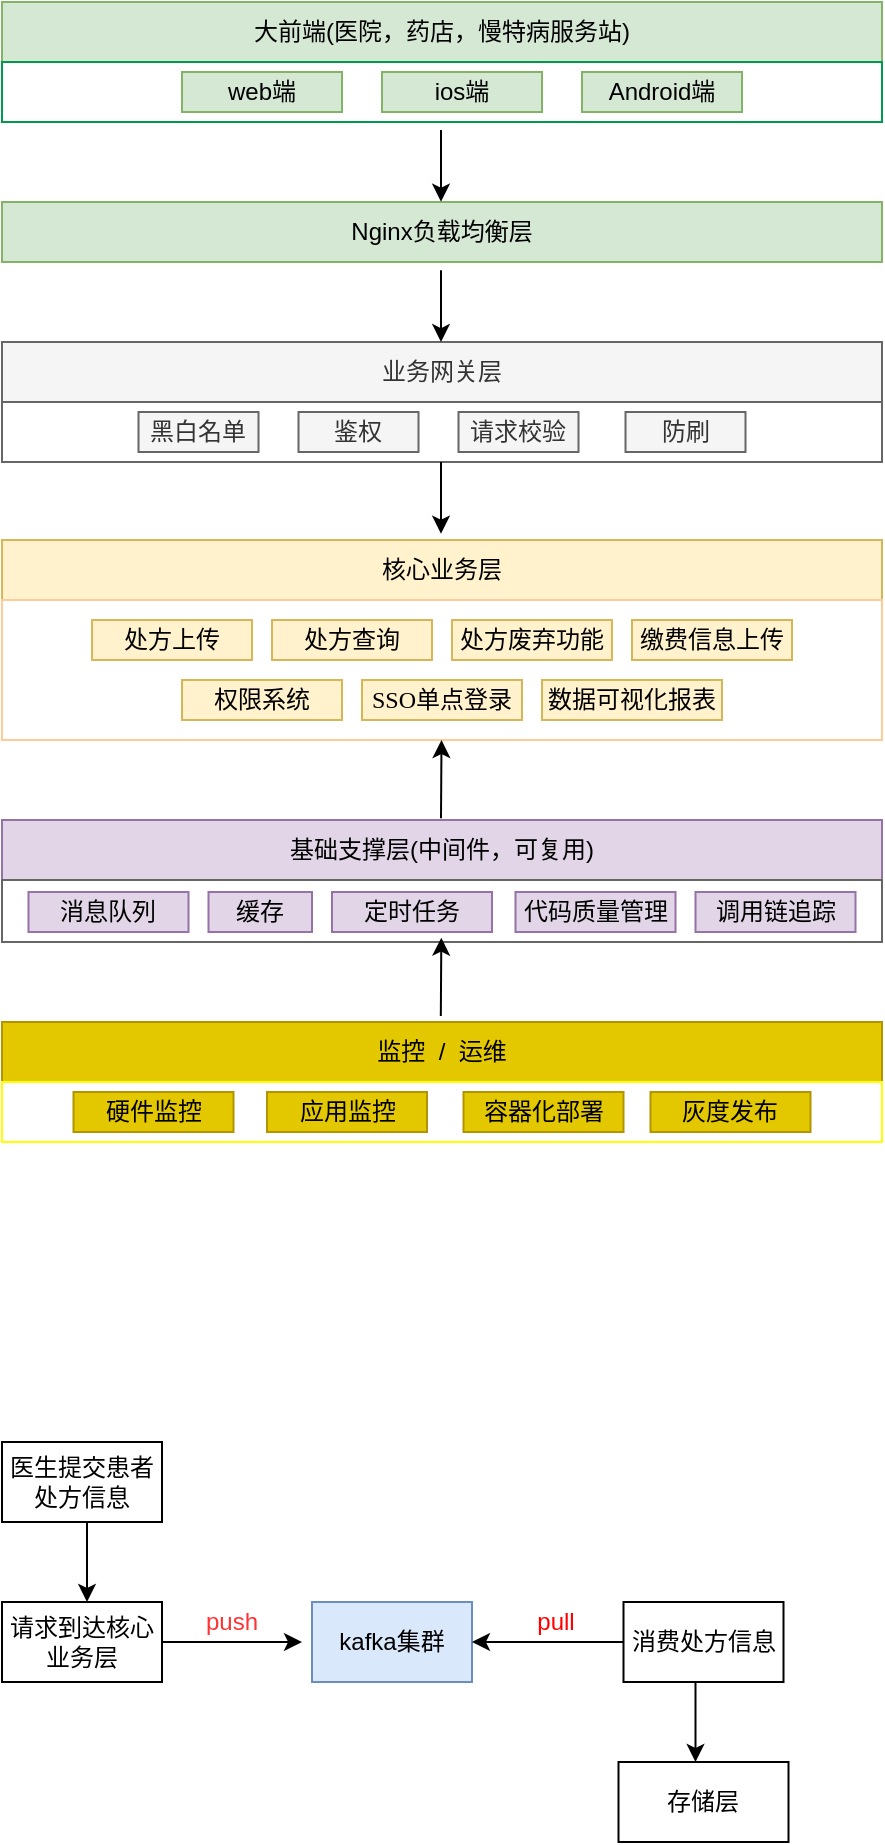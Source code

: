 <mxfile version="13.4.2" type="github">
  <diagram id="K841JQn34HRRrsSOSrEb" name="Page-1">
    <mxGraphModel dx="868" dy="482" grid="1" gridSize="10" guides="1" tooltips="1" connect="1" arrows="1" fold="1" page="1" pageScale="1" pageWidth="827" pageHeight="1169" math="0" shadow="0">
      <root>
        <mxCell id="0" />
        <mxCell id="1" parent="0" />
        <mxCell id="8TcAFzx-M_xFQQ5Gom9a-20" value="" style="rounded=0;whiteSpace=wrap;html=1;strokeColor=#666666;" parent="1" vertex="1">
          <mxGeometry x="160" y="280" width="440" height="30" as="geometry" />
        </mxCell>
        <mxCell id="8TcAFzx-M_xFQQ5Gom9a-1" value="大前端(医院，药店，慢特病服务站)" style="rounded=0;whiteSpace=wrap;html=1;fillColor=#d5e8d4;strokeColor=#82b366;" parent="1" vertex="1">
          <mxGeometry x="160" y="80" width="440" height="30" as="geometry" />
        </mxCell>
        <mxCell id="8TcAFzx-M_xFQQ5Gom9a-2" value="" style="rounded=0;whiteSpace=wrap;html=1;strokeColor=#00994D;" parent="1" vertex="1">
          <mxGeometry x="160" y="110" width="440" height="30" as="geometry" />
        </mxCell>
        <mxCell id="8TcAFzx-M_xFQQ5Gom9a-3" value="web端" style="rounded=0;whiteSpace=wrap;html=1;fillColor=#d5e8d4;strokeColor=#82b366;" parent="1" vertex="1">
          <mxGeometry x="250" y="115" width="80" height="20" as="geometry" />
        </mxCell>
        <mxCell id="8TcAFzx-M_xFQQ5Gom9a-4" value="ios端" style="rounded=0;whiteSpace=wrap;html=1;fillColor=#d5e8d4;strokeColor=#82b366;" parent="1" vertex="1">
          <mxGeometry x="350" y="115" width="80" height="20" as="geometry" />
        </mxCell>
        <mxCell id="8TcAFzx-M_xFQQ5Gom9a-6" value="Android端" style="rounded=0;whiteSpace=wrap;html=1;fillColor=#d5e8d4;strokeColor=#82b366;" parent="1" vertex="1">
          <mxGeometry x="450" y="115" width="80" height="20" as="geometry" />
        </mxCell>
        <mxCell id="8TcAFzx-M_xFQQ5Gom9a-8" value="Nginx负载均衡层" style="rounded=0;whiteSpace=wrap;html=1;fillColor=#d5e8d4;strokeColor=#82b366;" parent="1" vertex="1">
          <mxGeometry x="160" y="180" width="440" height="30" as="geometry" />
        </mxCell>
        <mxCell id="8TcAFzx-M_xFQQ5Gom9a-9" value="业务网关层" style="rounded=0;whiteSpace=wrap;html=1;fillColor=#f5f5f5;strokeColor=#666666;fontColor=#333333;" parent="1" vertex="1">
          <mxGeometry x="160" y="250" width="440" height="30" as="geometry" />
        </mxCell>
        <mxCell id="8TcAFzx-M_xFQQ5Gom9a-15" value="" style="endArrow=classic;html=1;" parent="1" edge="1">
          <mxGeometry width="50" height="50" relative="1" as="geometry">
            <mxPoint x="379.5" y="144" as="sourcePoint" />
            <mxPoint x="379.5" y="179.833" as="targetPoint" />
          </mxGeometry>
        </mxCell>
        <mxCell id="8TcAFzx-M_xFQQ5Gom9a-16" value="" style="endArrow=classic;html=1;" parent="1" edge="1">
          <mxGeometry width="50" height="50" relative="1" as="geometry">
            <mxPoint x="379.5" y="214.17" as="sourcePoint" />
            <mxPoint x="379.5" y="250.003" as="targetPoint" />
          </mxGeometry>
        </mxCell>
        <mxCell id="8TcAFzx-M_xFQQ5Gom9a-18" value="黑白名单" style="rounded=0;whiteSpace=wrap;html=1;fillColor=#f5f5f5;strokeColor=#666666;fontColor=#333333;" parent="1" vertex="1">
          <mxGeometry x="228.25" y="285" width="60" height="20" as="geometry" />
        </mxCell>
        <mxCell id="8TcAFzx-M_xFQQ5Gom9a-19" value="鉴权" style="rounded=0;whiteSpace=wrap;html=1;fillColor=#f5f5f5;strokeColor=#666666;fontColor=#333333;" parent="1" vertex="1">
          <mxGeometry x="308.25" y="285" width="60" height="20" as="geometry" />
        </mxCell>
        <mxCell id="8TcAFzx-M_xFQQ5Gom9a-21" value="防刷" style="rounded=0;whiteSpace=wrap;html=1;fillColor=#f5f5f5;strokeColor=#666666;fontColor=#333333;" parent="1" vertex="1">
          <mxGeometry x="471.75" y="285" width="60" height="20" as="geometry" />
        </mxCell>
        <mxCell id="8TcAFzx-M_xFQQ5Gom9a-22" value="请求校验" style="rounded=0;whiteSpace=wrap;html=1;fillColor=#f5f5f5;strokeColor=#666666;fontColor=#333333;" parent="1" vertex="1">
          <mxGeometry x="388.25" y="285" width="60" height="20" as="geometry" />
        </mxCell>
        <mxCell id="8TcAFzx-M_xFQQ5Gom9a-24" value="核心业务层" style="rounded=0;whiteSpace=wrap;html=1;fillColor=#fff2cc;strokeColor=#d6b656;" parent="1" vertex="1">
          <mxGeometry x="160" y="349" width="440" height="30" as="geometry" />
        </mxCell>
        <mxCell id="8TcAFzx-M_xFQQ5Gom9a-25" value="基础支撑层(中间件，可复用)" style="rounded=0;whiteSpace=wrap;html=1;fillColor=#e1d5e7;strokeColor=#9673a6;" parent="1" vertex="1">
          <mxGeometry x="160" y="489.0" width="440" height="30" as="geometry" />
        </mxCell>
        <mxCell id="8TcAFzx-M_xFQQ5Gom9a-26" value="" style="rounded=0;whiteSpace=wrap;html=1;strokeColor=#FFCC99;" parent="1" vertex="1">
          <mxGeometry x="160" y="379" width="440" height="70" as="geometry" />
        </mxCell>
        <mxCell id="8TcAFzx-M_xFQQ5Gom9a-27" value="&lt;p class=&quot;MsoNormal&quot;&gt;&lt;font face=&quot;等线&quot; style=&quot;font-size: 12px&quot;&gt;处方上传&lt;/font&gt;&lt;/p&gt;" style="rounded=0;whiteSpace=wrap;html=1;fillColor=#fff2cc;strokeColor=#d6b656;" parent="1" vertex="1">
          <mxGeometry x="205" y="389" width="80" height="20" as="geometry" />
        </mxCell>
        <mxCell id="8TcAFzx-M_xFQQ5Gom9a-28" value="&lt;p class=&quot;MsoNormal&quot;&gt;&lt;font face=&quot;等线&quot; style=&quot;font-size: 12px&quot;&gt;处方查询&lt;/font&gt;&lt;/p&gt;" style="rounded=0;whiteSpace=wrap;html=1;fillColor=#fff2cc;strokeColor=#d6b656;" parent="1" vertex="1">
          <mxGeometry x="295" y="389" width="80" height="20" as="geometry" />
        </mxCell>
        <mxCell id="8TcAFzx-M_xFQQ5Gom9a-29" value="&lt;p class=&quot;MsoNormal&quot;&gt;&lt;font face=&quot;等线&quot; style=&quot;font-size: 12px&quot;&gt;处方废弃功能&lt;/font&gt;&lt;/p&gt;" style="rounded=0;whiteSpace=wrap;html=1;fillColor=#fff2cc;strokeColor=#d6b656;" parent="1" vertex="1">
          <mxGeometry x="385" y="389" width="80" height="20" as="geometry" />
        </mxCell>
        <mxCell id="8TcAFzx-M_xFQQ5Gom9a-30" value="&lt;p class=&quot;MsoNormal&quot;&gt;&lt;font face=&quot;等线&quot; style=&quot;font-size: 12px&quot;&gt;缴费信息上传&lt;/font&gt;&lt;/p&gt;" style="rounded=0;whiteSpace=wrap;html=1;fillColor=#fff2cc;strokeColor=#d6b656;" parent="1" vertex="1">
          <mxGeometry x="475" y="389" width="80" height="20" as="geometry" />
        </mxCell>
        <mxCell id="8TcAFzx-M_xFQQ5Gom9a-31" value="&lt;p class=&quot;MsoNormal&quot;&gt;&lt;font face=&quot;等线&quot; style=&quot;font-size: 12px&quot;&gt;权限系统&lt;/font&gt;&lt;/p&gt;" style="rounded=0;whiteSpace=wrap;html=1;fillColor=#fff2cc;strokeColor=#d6b656;" parent="1" vertex="1">
          <mxGeometry x="250" y="419" width="80" height="20" as="geometry" />
        </mxCell>
        <mxCell id="8TcAFzx-M_xFQQ5Gom9a-32" value="&lt;p class=&quot;MsoNormal&quot;&gt;&lt;font face=&quot;等线&quot; style=&quot;font-size: 12px&quot;&gt;SSO单点登录&lt;/font&gt;&lt;/p&gt;" style="rounded=0;whiteSpace=wrap;html=1;fillColor=#fff2cc;strokeColor=#d6b656;" parent="1" vertex="1">
          <mxGeometry x="340" y="419" width="80" height="20" as="geometry" />
        </mxCell>
        <mxCell id="8TcAFzx-M_xFQQ5Gom9a-33" value="&lt;p class=&quot;MsoNormal&quot;&gt;&lt;font face=&quot;等线&quot; style=&quot;font-size: 12px&quot;&gt;数据可视化报表&lt;/font&gt;&lt;/p&gt;" style="rounded=0;whiteSpace=wrap;html=1;fillColor=#fff2cc;strokeColor=#d6b656;" parent="1" vertex="1">
          <mxGeometry x="430" y="419" width="90" height="20" as="geometry" />
        </mxCell>
        <mxCell id="8TcAFzx-M_xFQQ5Gom9a-37" value="" style="endArrow=classic;html=1;" parent="1" edge="1">
          <mxGeometry width="50" height="50" relative="1" as="geometry">
            <mxPoint x="379.5" y="310.0" as="sourcePoint" />
            <mxPoint x="379.5" y="345.833" as="targetPoint" />
          </mxGeometry>
        </mxCell>
        <mxCell id="8TcAFzx-M_xFQQ5Gom9a-40" value="" style="rounded=0;whiteSpace=wrap;html=1;strokeColor=#666666;" parent="1" vertex="1">
          <mxGeometry x="160" y="519" width="440" height="31" as="geometry" />
        </mxCell>
        <mxCell id="8TcAFzx-M_xFQQ5Gom9a-41" value="&lt;p class=&quot;MsoNormal&quot;&gt;&lt;font face=&quot;等线&quot; style=&quot;font-size: 12px&quot;&gt;消息队列&lt;/font&gt;&lt;/p&gt;" style="rounded=0;whiteSpace=wrap;html=1;fillColor=#e1d5e7;strokeColor=#9673a6;" parent="1" vertex="1">
          <mxGeometry x="173.25" y="525" width="80" height="20" as="geometry" />
        </mxCell>
        <mxCell id="8TcAFzx-M_xFQQ5Gom9a-42" value="&lt;p class=&quot;MsoNormal&quot;&gt;&lt;font face=&quot;等线&quot; style=&quot;font-size: 12px&quot;&gt;缓存&lt;/font&gt;&lt;/p&gt;" style="rounded=0;whiteSpace=wrap;html=1;fillColor=#e1d5e7;strokeColor=#9673a6;" parent="1" vertex="1">
          <mxGeometry x="263.25" y="525" width="51.75" height="20" as="geometry" />
        </mxCell>
        <mxCell id="8TcAFzx-M_xFQQ5Gom9a-43" value="&lt;p class=&quot;MsoNormal&quot;&gt;&lt;font face=&quot;等线&quot; style=&quot;font-size: 12px&quot;&gt;定时任务&lt;/font&gt;&lt;/p&gt;" style="rounded=0;whiteSpace=wrap;html=1;fillColor=#e1d5e7;strokeColor=#9673a6;" parent="1" vertex="1">
          <mxGeometry x="325" y="525" width="80" height="20" as="geometry" />
        </mxCell>
        <mxCell id="8TcAFzx-M_xFQQ5Gom9a-44" value="&lt;p class=&quot;MsoNormal&quot;&gt;&lt;font face=&quot;等线&quot; style=&quot;font-size: 12px&quot;&gt;代码质量管理&lt;/font&gt;&lt;/p&gt;" style="rounded=0;whiteSpace=wrap;html=1;fillColor=#e1d5e7;strokeColor=#9673a6;" parent="1" vertex="1">
          <mxGeometry x="416.75" y="525" width="80" height="20" as="geometry" />
        </mxCell>
        <mxCell id="8TcAFzx-M_xFQQ5Gom9a-46" value="&lt;p class=&quot;MsoNormal&quot;&gt;&lt;font face=&quot;等线&quot; style=&quot;font-size: 12px&quot;&gt;调用链追踪&lt;/font&gt;&lt;/p&gt;" style="rounded=0;whiteSpace=wrap;html=1;fillColor=#e1d5e7;strokeColor=#9673a6;" parent="1" vertex="1">
          <mxGeometry x="506.75" y="525" width="80" height="20" as="geometry" />
        </mxCell>
        <mxCell id="8TcAFzx-M_xFQQ5Gom9a-47" value="" style="endArrow=classic;html=1;" parent="1" edge="1">
          <mxGeometry width="50" height="50" relative="1" as="geometry">
            <mxPoint x="379.5" y="488.17" as="sourcePoint" />
            <mxPoint x="379.75" y="449.003" as="targetPoint" />
          </mxGeometry>
        </mxCell>
        <mxCell id="8TcAFzx-M_xFQQ5Gom9a-48" value="监控&amp;nbsp; /&amp;nbsp; 运维" style="rounded=0;whiteSpace=wrap;html=1;strokeColor=#B09500;fillColor=#e3c800;" parent="1" vertex="1">
          <mxGeometry x="160" y="590" width="440" height="30" as="geometry" />
        </mxCell>
        <mxCell id="8TcAFzx-M_xFQQ5Gom9a-49" value="" style="rounded=0;whiteSpace=wrap;html=1;fontColor=#000000;strokeColor=#FFFF00;" parent="1" vertex="1">
          <mxGeometry x="160" y="620" width="440" height="30" as="geometry" />
        </mxCell>
        <mxCell id="8TcAFzx-M_xFQQ5Gom9a-50" value="&lt;p class=&quot;MsoNormal&quot;&gt;&lt;font face=&quot;等线&quot; color=&quot;#000000&quot;&gt;硬件监控&lt;/font&gt;&lt;/p&gt;" style="rounded=0;whiteSpace=wrap;html=1;fillColor=#e3c800;strokeColor=#B09500;fontColor=#ffffff;" parent="1" vertex="1">
          <mxGeometry x="195.75" y="625" width="80" height="20" as="geometry" />
        </mxCell>
        <mxCell id="8TcAFzx-M_xFQQ5Gom9a-51" value="&lt;p class=&quot;MsoNormal&quot;&gt;&lt;font face=&quot;等线&quot; color=&quot;#000000&quot;&gt;应用监控&lt;/font&gt;&lt;/p&gt;" style="rounded=0;whiteSpace=wrap;html=1;fillColor=#e3c800;strokeColor=#B09500;fontColor=#ffffff;" parent="1" vertex="1">
          <mxGeometry x="292.5" y="625" width="80" height="20" as="geometry" />
        </mxCell>
        <mxCell id="8TcAFzx-M_xFQQ5Gom9a-52" value="&lt;p class=&quot;MsoNormal&quot;&gt;&lt;font face=&quot;等线&quot; color=&quot;#000000&quot;&gt;容器化部署&lt;/font&gt;&lt;/p&gt;" style="rounded=0;whiteSpace=wrap;html=1;fillColor=#e3c800;strokeColor=#B09500;fontColor=#ffffff;" parent="1" vertex="1">
          <mxGeometry x="390.75" y="625" width="80" height="20" as="geometry" />
        </mxCell>
        <mxCell id="8TcAFzx-M_xFQQ5Gom9a-53" value="&lt;p class=&quot;MsoNormal&quot;&gt;&lt;font face=&quot;等线&quot; color=&quot;#000000&quot;&gt;灰度发布&lt;/font&gt;&lt;/p&gt;" style="rounded=0;whiteSpace=wrap;html=1;fillColor=#e3c800;strokeColor=#B09500;fontColor=#ffffff;" parent="1" vertex="1">
          <mxGeometry x="484.25" y="625" width="80" height="20" as="geometry" />
        </mxCell>
        <mxCell id="8TcAFzx-M_xFQQ5Gom9a-54" value="" style="endArrow=classic;html=1;" parent="1" edge="1">
          <mxGeometry width="50" height="50" relative="1" as="geometry">
            <mxPoint x="379.41" y="587" as="sourcePoint" />
            <mxPoint x="379.66" y="547.833" as="targetPoint" />
          </mxGeometry>
        </mxCell>
        <mxCell id="OwMu27jhyjzwBgv88Kzw-2" value="kafka集群" style="rounded=0;whiteSpace=wrap;html=1;fillColor=#dae8fc;strokeColor=#6c8ebf;" vertex="1" parent="1">
          <mxGeometry x="315" y="880" width="80" height="40" as="geometry" />
        </mxCell>
        <mxCell id="OwMu27jhyjzwBgv88Kzw-3" value="医生提交患者处方信息" style="rounded=0;whiteSpace=wrap;html=1;" vertex="1" parent="1">
          <mxGeometry x="160" y="800" width="80" height="40" as="geometry" />
        </mxCell>
        <mxCell id="OwMu27jhyjzwBgv88Kzw-6" value="请求到达核心业务层" style="rounded=0;whiteSpace=wrap;html=1;" vertex="1" parent="1">
          <mxGeometry x="160" y="880" width="80" height="40" as="geometry" />
        </mxCell>
        <mxCell id="OwMu27jhyjzwBgv88Kzw-7" value="" style="endArrow=classic;html=1;exitX=1;exitY=0.5;exitDx=0;exitDy=0;" edge="1" parent="1" source="OwMu27jhyjzwBgv88Kzw-6">
          <mxGeometry width="50" height="50" relative="1" as="geometry">
            <mxPoint x="290" y="980" as="sourcePoint" />
            <mxPoint x="310" y="900" as="targetPoint" />
          </mxGeometry>
        </mxCell>
        <mxCell id="OwMu27jhyjzwBgv88Kzw-8" value="" style="endArrow=classic;html=1;exitX=0.5;exitY=1;exitDx=0;exitDy=0;entryX=0.5;entryY=0;entryDx=0;entryDy=0;" edge="1" parent="1">
          <mxGeometry width="50" height="50" relative="1" as="geometry">
            <mxPoint x="202.5" y="840" as="sourcePoint" />
            <mxPoint x="202.5" y="880" as="targetPoint" />
          </mxGeometry>
        </mxCell>
        <mxCell id="OwMu27jhyjzwBgv88Kzw-9" value="消费处方信息" style="rounded=0;whiteSpace=wrap;html=1;" vertex="1" parent="1">
          <mxGeometry x="470.75" y="880" width="80" height="40" as="geometry" />
        </mxCell>
        <mxCell id="OwMu27jhyjzwBgv88Kzw-10" value="" style="endArrow=classic;html=1;entryX=1;entryY=0.5;entryDx=0;entryDy=0;exitX=0;exitY=0.5;exitDx=0;exitDy=0;" edge="1" parent="1" source="OwMu27jhyjzwBgv88Kzw-9" target="OwMu27jhyjzwBgv88Kzw-2">
          <mxGeometry width="50" height="50" relative="1" as="geometry">
            <mxPoint x="430" y="990" as="sourcePoint" />
            <mxPoint x="480" y="940" as="targetPoint" />
          </mxGeometry>
        </mxCell>
        <mxCell id="OwMu27jhyjzwBgv88Kzw-11" value="&lt;font color=&quot;#ff3333&quot;&gt;push&lt;/font&gt;" style="text;html=1;strokeColor=none;fillColor=none;align=center;verticalAlign=middle;whiteSpace=wrap;rounded=0;" vertex="1" parent="1">
          <mxGeometry x="255" y="880" width="40" height="20" as="geometry" />
        </mxCell>
        <mxCell id="OwMu27jhyjzwBgv88Kzw-12" value="&lt;font color=&quot;#ff0000&quot;&gt;pull&lt;/font&gt;" style="text;html=1;strokeColor=none;fillColor=none;align=center;verticalAlign=middle;whiteSpace=wrap;rounded=0;" vertex="1" parent="1">
          <mxGeometry x="416.75" y="880" width="40" height="20" as="geometry" />
        </mxCell>
        <mxCell id="OwMu27jhyjzwBgv88Kzw-13" value="存储层" style="rounded=0;whiteSpace=wrap;html=1;" vertex="1" parent="1">
          <mxGeometry x="468.25" y="960" width="85" height="40" as="geometry" />
        </mxCell>
        <mxCell id="OwMu27jhyjzwBgv88Kzw-18" value="" style="endArrow=classic;html=1;exitX=0.5;exitY=1;exitDx=0;exitDy=0;entryX=0.5;entryY=0;entryDx=0;entryDy=0;" edge="1" parent="1">
          <mxGeometry width="50" height="50" relative="1" as="geometry">
            <mxPoint x="506.75" y="920" as="sourcePoint" />
            <mxPoint x="506.75" y="960" as="targetPoint" />
          </mxGeometry>
        </mxCell>
      </root>
    </mxGraphModel>
  </diagram>
</mxfile>

